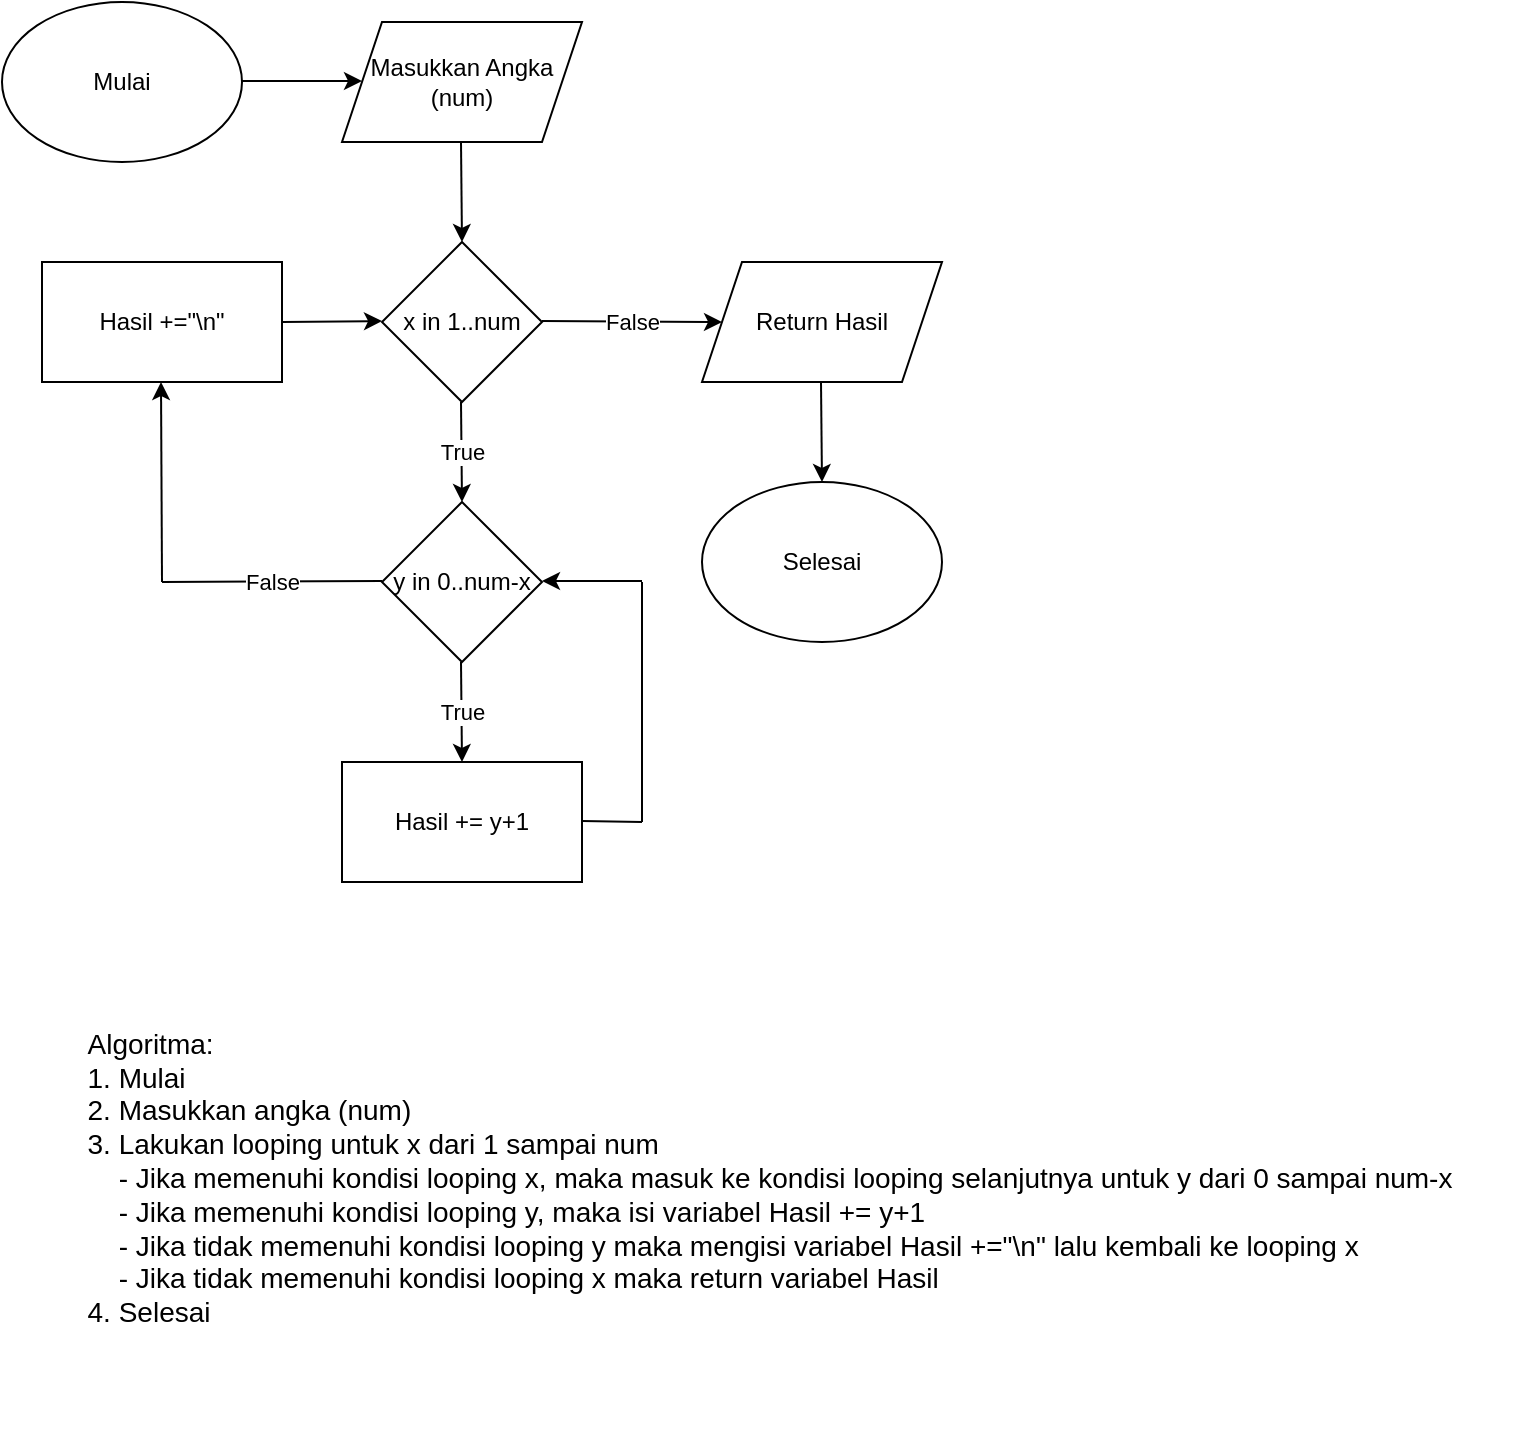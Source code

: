 <mxfile version="13.5.7" type="device"><diagram id="fcjufLY8vhe0HSCoC_gE" name="Page-1"><mxGraphModel dx="852" dy="494" grid="1" gridSize="10" guides="1" tooltips="1" connect="1" arrows="1" fold="1" page="1" pageScale="1" pageWidth="850" pageHeight="1100" math="0" shadow="0"><root><mxCell id="0"/><mxCell id="1" parent="0"/><mxCell id="XE-55egggp1IUUHbw7fI-1" value="Mulai" style="ellipse;whiteSpace=wrap;html=1;" parent="1" vertex="1"><mxGeometry x="30" y="20" width="120" height="80" as="geometry"/></mxCell><mxCell id="XE-55egggp1IUUHbw7fI-2" value="" style="endArrow=classic;html=1;" parent="1" edge="1"><mxGeometry width="50" height="50" relative="1" as="geometry"><mxPoint x="150" y="59.5" as="sourcePoint"/><mxPoint x="210" y="59.5" as="targetPoint"/></mxGeometry></mxCell><mxCell id="XE-55egggp1IUUHbw7fI-3" value="Masukkan Angka (num)" style="shape=parallelogram;perimeter=parallelogramPerimeter;whiteSpace=wrap;html=1;fixedSize=1;" parent="1" vertex="1"><mxGeometry x="200" y="30" width="120" height="60" as="geometry"/></mxCell><mxCell id="XE-55egggp1IUUHbw7fI-5" value="x in 1..num" style="rhombus;whiteSpace=wrap;html=1;" parent="1" vertex="1"><mxGeometry x="220" y="140" width="80" height="80" as="geometry"/></mxCell><mxCell id="XE-55egggp1IUUHbw7fI-6" value="True" style="endArrow=classic;html=1;" parent="1" edge="1"><mxGeometry width="50" height="50" relative="1" as="geometry"><mxPoint x="259.5" y="220" as="sourcePoint"/><mxPoint x="260" y="270" as="targetPoint"/></mxGeometry></mxCell><mxCell id="XE-55egggp1IUUHbw7fI-8" value="y in 0..num-x" style="rhombus;whiteSpace=wrap;html=1;" parent="1" vertex="1"><mxGeometry x="220" y="270" width="80" height="80" as="geometry"/></mxCell><mxCell id="XE-55egggp1IUUHbw7fI-10" value="True" style="endArrow=classic;html=1;" parent="1" edge="1"><mxGeometry width="50" height="50" relative="1" as="geometry"><mxPoint x="259.5" y="350" as="sourcePoint"/><mxPoint x="260" y="400" as="targetPoint"/></mxGeometry></mxCell><mxCell id="XE-55egggp1IUUHbw7fI-11" value="Hasil += y+1" style="rounded=0;whiteSpace=wrap;html=1;" parent="1" vertex="1"><mxGeometry x="200" y="400" width="120" height="60" as="geometry"/></mxCell><mxCell id="XE-55egggp1IUUHbw7fI-12" value="" style="endArrow=classic;html=1;" parent="1" edge="1"><mxGeometry width="50" height="50" relative="1" as="geometry"><mxPoint x="259.5" y="90" as="sourcePoint"/><mxPoint x="260" y="140" as="targetPoint"/></mxGeometry></mxCell><mxCell id="XE-55egggp1IUUHbw7fI-13" value="" style="endArrow=none;html=1;" parent="1" edge="1"><mxGeometry width="50" height="50" relative="1" as="geometry"><mxPoint x="320" y="429.5" as="sourcePoint"/><mxPoint x="350" y="430" as="targetPoint"/></mxGeometry></mxCell><mxCell id="XE-55egggp1IUUHbw7fI-14" value="" style="endArrow=classic;html=1;" parent="1" edge="1"><mxGeometry width="50" height="50" relative="1" as="geometry"><mxPoint x="350" y="309.5" as="sourcePoint"/><mxPoint x="300" y="309.5" as="targetPoint"/></mxGeometry></mxCell><mxCell id="XE-55egggp1IUUHbw7fI-15" value="" style="endArrow=none;html=1;" parent="1" edge="1"><mxGeometry width="50" height="50" relative="1" as="geometry"><mxPoint x="350" y="430" as="sourcePoint"/><mxPoint x="350" y="310" as="targetPoint"/></mxGeometry></mxCell><mxCell id="XE-55egggp1IUUHbw7fI-16" value="Hasil +=&quot;\n&quot;" style="rounded=0;whiteSpace=wrap;html=1;" parent="1" vertex="1"><mxGeometry x="50" y="150" width="120" height="60" as="geometry"/></mxCell><mxCell id="XE-55egggp1IUUHbw7fI-17" value="False" style="endArrow=none;html=1;" parent="1" edge="1"><mxGeometry width="50" height="50" relative="1" as="geometry"><mxPoint x="110" y="310" as="sourcePoint"/><mxPoint x="220" y="309.5" as="targetPoint"/></mxGeometry></mxCell><mxCell id="XE-55egggp1IUUHbw7fI-18" value="" style="endArrow=classic;html=1;" parent="1" edge="1"><mxGeometry width="50" height="50" relative="1" as="geometry"><mxPoint x="110" y="310" as="sourcePoint"/><mxPoint x="109.5" y="210" as="targetPoint"/></mxGeometry></mxCell><mxCell id="XE-55egggp1IUUHbw7fI-19" value="" style="endArrow=classic;html=1;" parent="1" edge="1"><mxGeometry width="50" height="50" relative="1" as="geometry"><mxPoint x="170" y="180" as="sourcePoint"/><mxPoint x="220" y="179.5" as="targetPoint"/></mxGeometry></mxCell><mxCell id="XE-55egggp1IUUHbw7fI-20" value="Return Hasil" style="shape=parallelogram;perimeter=parallelogramPerimeter;whiteSpace=wrap;html=1;fixedSize=1;" parent="1" vertex="1"><mxGeometry x="380" y="150" width="120" height="60" as="geometry"/></mxCell><mxCell id="XE-55egggp1IUUHbw7fI-21" value="False" style="endArrow=classic;html=1;" parent="1" edge="1"><mxGeometry width="50" height="50" relative="1" as="geometry"><mxPoint x="300" y="179.5" as="sourcePoint"/><mxPoint x="390" y="180" as="targetPoint"/></mxGeometry></mxCell><mxCell id="XE-55egggp1IUUHbw7fI-22" value="" style="endArrow=classic;html=1;" parent="1" edge="1"><mxGeometry width="50" height="50" relative="1" as="geometry"><mxPoint x="439.5" y="210" as="sourcePoint"/><mxPoint x="440" y="260" as="targetPoint"/></mxGeometry></mxCell><mxCell id="XE-55egggp1IUUHbw7fI-23" value="Selesai" style="ellipse;whiteSpace=wrap;html=1;" parent="1" vertex="1"><mxGeometry x="380" y="260" width="120" height="80" as="geometry"/></mxCell><mxCell id="XE-55egggp1IUUHbw7fI-24" value="&lt;div style=&quot;text-align: justify ; font-size: 14px&quot;&gt;&lt;font style=&quot;font-size: 14px&quot;&gt;Algoritma:&lt;/font&gt;&lt;/div&gt;&lt;div style=&quot;text-align: justify ; font-size: 14px&quot;&gt;&lt;span&gt;&lt;font style=&quot;font-size: 14px&quot;&gt;1. Mulai&lt;/font&gt;&lt;/span&gt;&lt;/div&gt;&lt;div style=&quot;text-align: justify ; font-size: 14px&quot;&gt;&lt;span&gt;&lt;font style=&quot;font-size: 14px&quot;&gt;2. Masukkan angka (num)&lt;/font&gt;&lt;/span&gt;&lt;/div&gt;&lt;div style=&quot;text-align: justify ; font-size: 14px&quot;&gt;&lt;span&gt;&lt;font style=&quot;font-size: 14px&quot;&gt;3. Lakukan looping untuk x dari 1 sampai num&lt;/font&gt;&lt;/span&gt;&lt;/div&gt;&lt;div style=&quot;text-align: justify ; font-size: 14px&quot;&gt;&lt;span&gt;&lt;font style=&quot;font-size: 14px&quot;&gt;&amp;nbsp; &amp;nbsp; - Jika memenuhi kondisi looping x, maka masuk ke kondisi looping selanjutnya untuk y dari 0 sampai num-x&lt;/font&gt;&lt;/span&gt;&lt;/div&gt;&lt;div style=&quot;text-align: justify ; font-size: 14px&quot;&gt;&lt;span&gt;&lt;font style=&quot;font-size: 14px&quot;&gt;&amp;nbsp; &amp;nbsp; - Jika memenuhi kondisi looping y, maka isi variabel Hasil += y+1&lt;/font&gt;&lt;/span&gt;&lt;/div&gt;&lt;div style=&quot;text-align: justify ; font-size: 14px&quot;&gt;&lt;span&gt;&lt;font style=&quot;font-size: 14px&quot;&gt;&amp;nbsp; &amp;nbsp; - Jika tidak memenuhi kondisi looping y maka mengisi variabel Hasil +=&quot;\n&quot; lalu kembali ke looping x&amp;nbsp;&lt;/font&gt;&lt;/span&gt;&lt;/div&gt;&lt;div style=&quot;text-align: justify ; font-size: 14px&quot;&gt;&lt;span&gt;&lt;font style=&quot;font-size: 14px&quot;&gt;&amp;nbsp; &amp;nbsp; - Jika tidak memenuhi kondisi looping x maka return variabel Hasil&lt;/font&gt;&lt;/span&gt;&lt;/div&gt;&lt;div style=&quot;text-align: justify ; font-size: 14px&quot;&gt;&lt;span&gt;&lt;font style=&quot;font-size: 14px&quot;&gt;4. Selesai&amp;nbsp;&lt;/font&gt;&lt;/span&gt;&lt;/div&gt;&lt;br style=&quot;font-size: 14px&quot;&gt;&lt;div style=&quot;text-align: justify&quot;&gt;&lt;/div&gt;" style="text;html=1;strokeColor=none;fillColor=none;align=center;verticalAlign=middle;whiteSpace=wrap;rounded=0;" parent="1" vertex="1"><mxGeometry x="39" y="490" width="750" height="250" as="geometry"/></mxCell></root></mxGraphModel></diagram></mxfile>